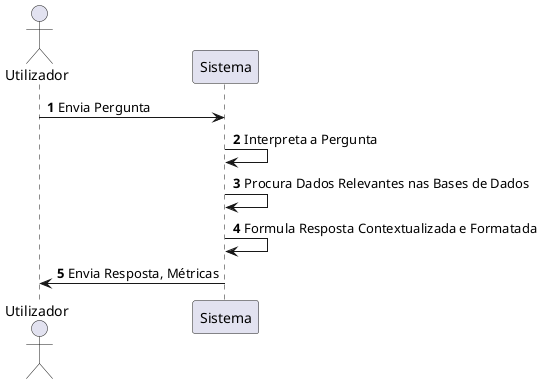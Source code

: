 @startuml
'https://plantuml.com/sequence-diagram

autonumber

actor Utilizador
participant Sistema

Utilizador -> Sistema : Envia Pergunta
Sistema -> Sistema : Interpreta a Pergunta
Sistema -> Sistema : Procura Dados Relevantes nas Bases de Dados
Sistema -> Sistema : Formula Resposta Contextualizada e Formatada
Sistema -> Utilizador : Envia Resposta, Métricas

@enduml